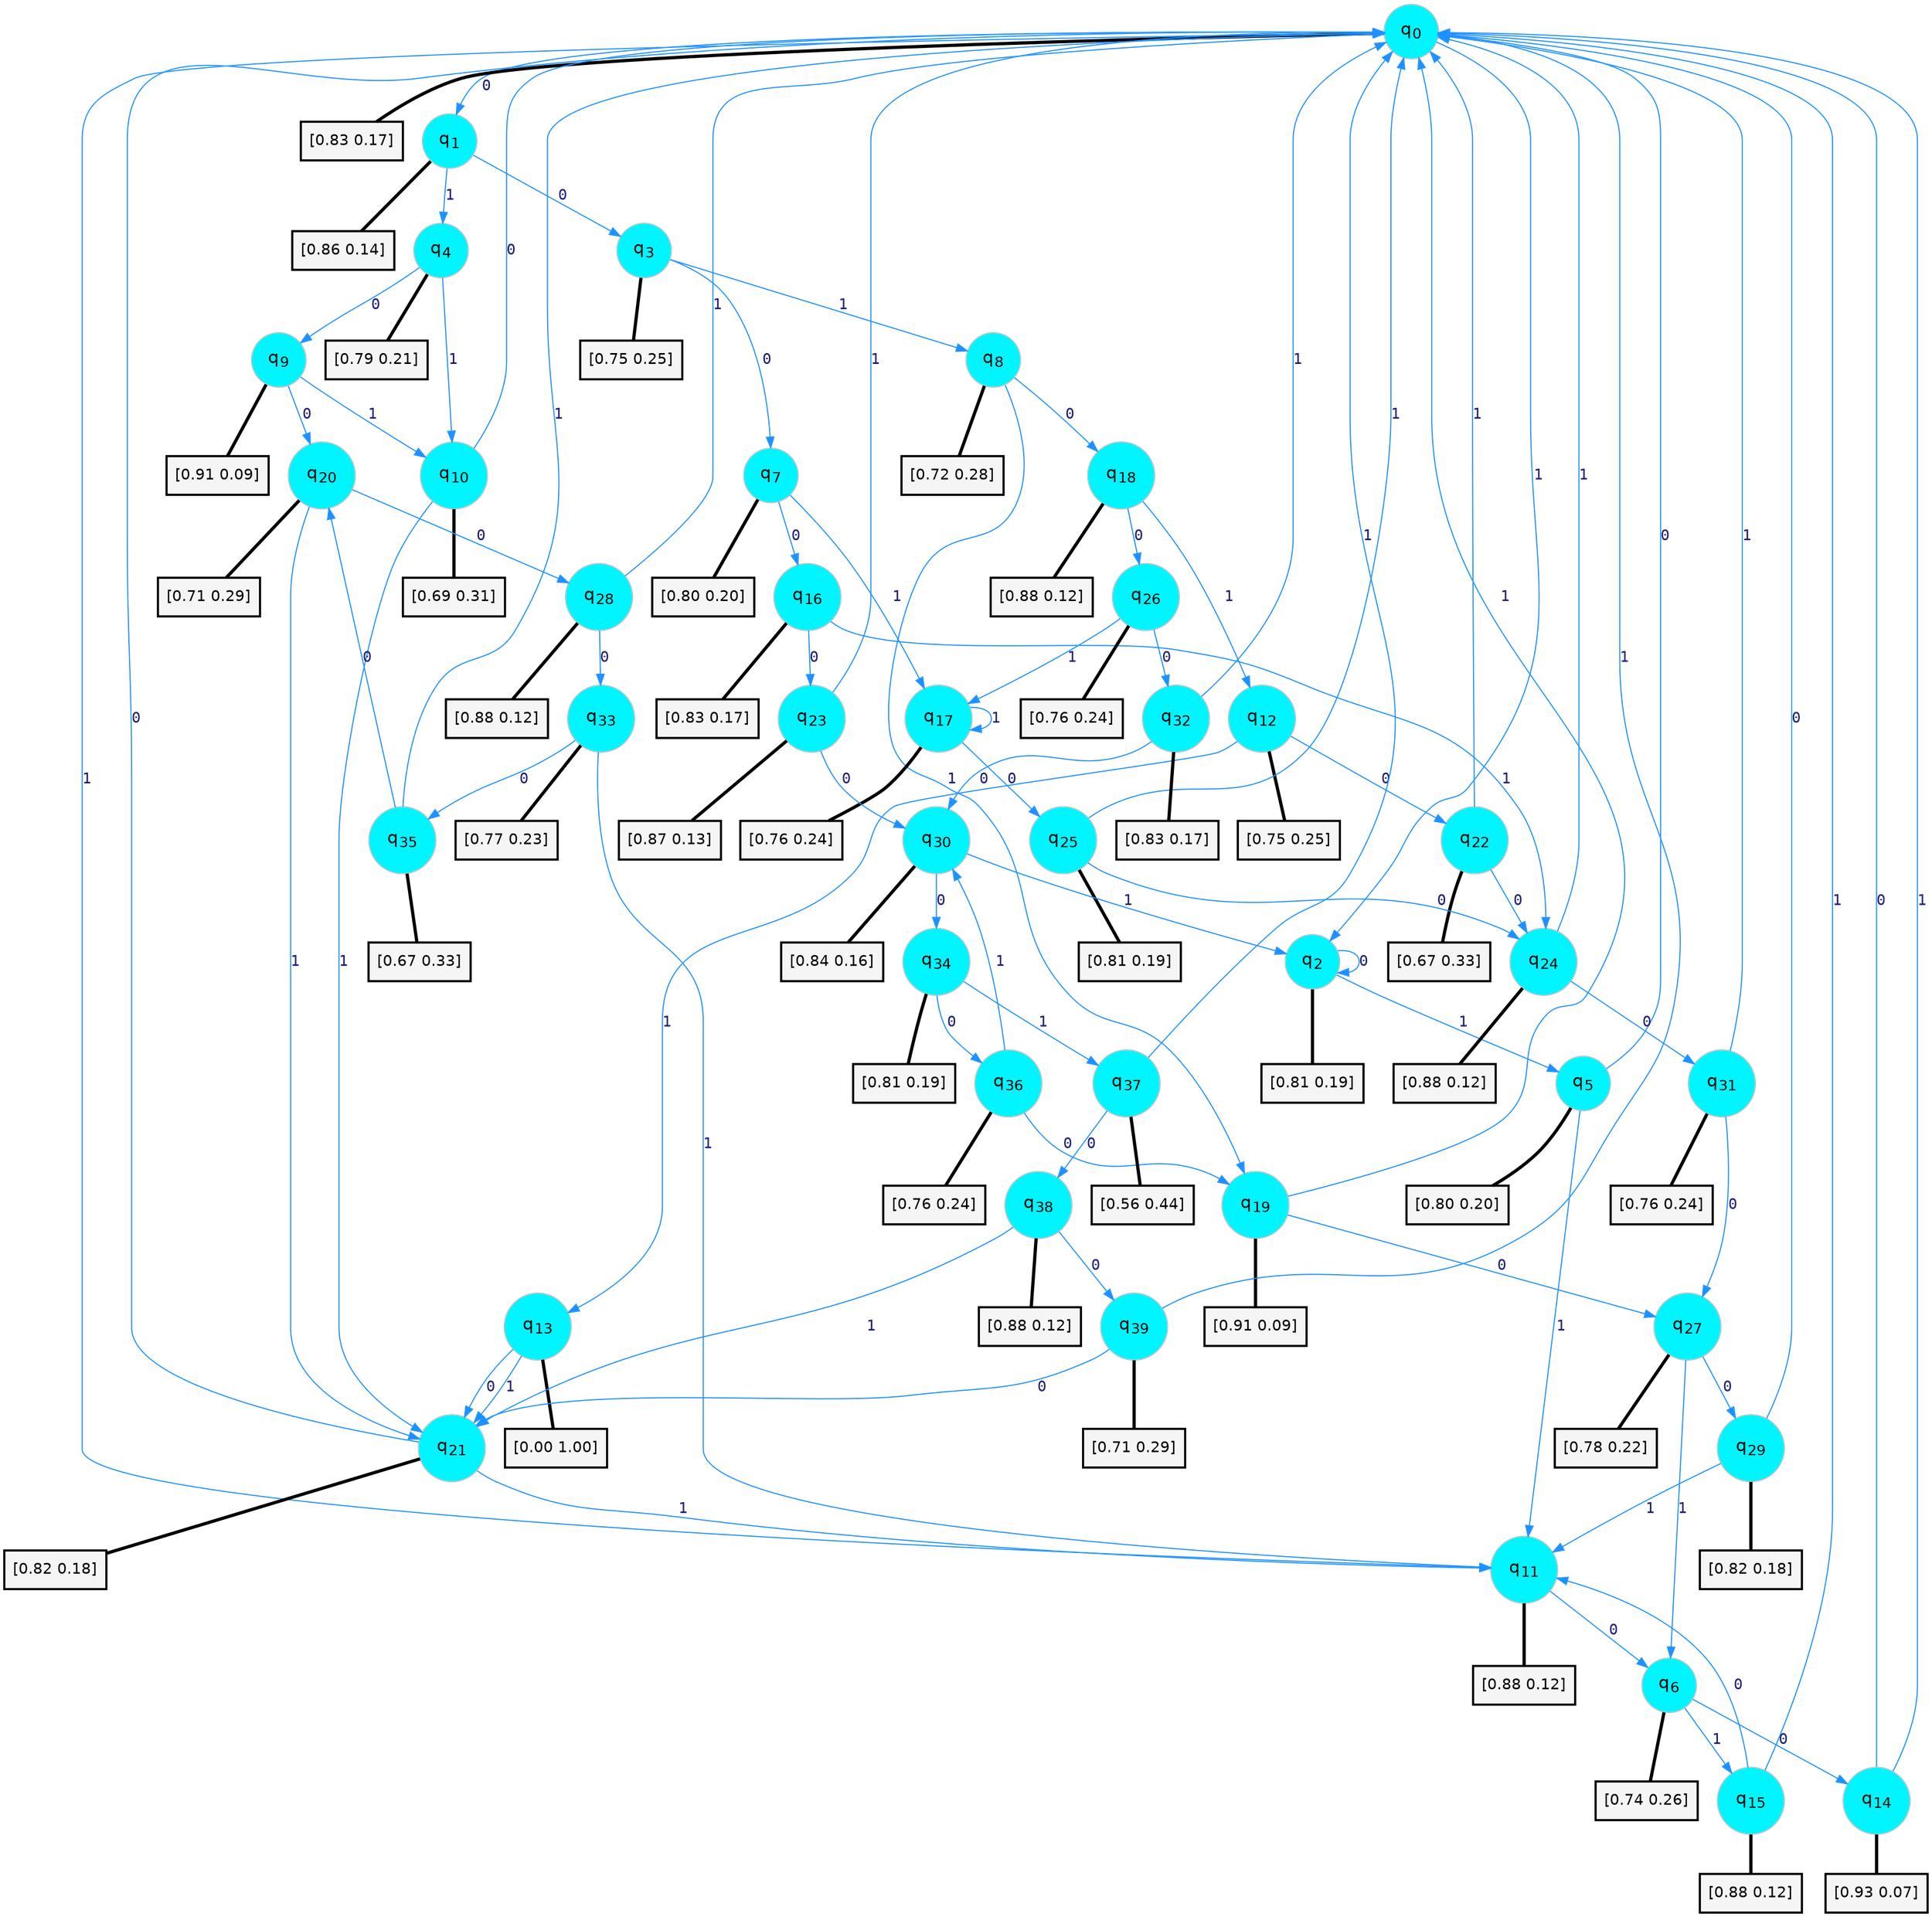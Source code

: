 digraph G {
graph [
bgcolor=transparent, dpi=300, rankdir=TD, size="40,25"];
node [
color=gray, fillcolor=turquoise1, fontcolor=black, fontname=Helvetica, fontsize=16, fontweight=bold, shape=circle, style=filled];
edge [
arrowsize=1, color=dodgerblue1, fontcolor=midnightblue, fontname=courier, fontweight=bold, penwidth=1, style=solid, weight=20];
0[label=<q<SUB>0</SUB>>];
1[label=<q<SUB>1</SUB>>];
2[label=<q<SUB>2</SUB>>];
3[label=<q<SUB>3</SUB>>];
4[label=<q<SUB>4</SUB>>];
5[label=<q<SUB>5</SUB>>];
6[label=<q<SUB>6</SUB>>];
7[label=<q<SUB>7</SUB>>];
8[label=<q<SUB>8</SUB>>];
9[label=<q<SUB>9</SUB>>];
10[label=<q<SUB>10</SUB>>];
11[label=<q<SUB>11</SUB>>];
12[label=<q<SUB>12</SUB>>];
13[label=<q<SUB>13</SUB>>];
14[label=<q<SUB>14</SUB>>];
15[label=<q<SUB>15</SUB>>];
16[label=<q<SUB>16</SUB>>];
17[label=<q<SUB>17</SUB>>];
18[label=<q<SUB>18</SUB>>];
19[label=<q<SUB>19</SUB>>];
20[label=<q<SUB>20</SUB>>];
21[label=<q<SUB>21</SUB>>];
22[label=<q<SUB>22</SUB>>];
23[label=<q<SUB>23</SUB>>];
24[label=<q<SUB>24</SUB>>];
25[label=<q<SUB>25</SUB>>];
26[label=<q<SUB>26</SUB>>];
27[label=<q<SUB>27</SUB>>];
28[label=<q<SUB>28</SUB>>];
29[label=<q<SUB>29</SUB>>];
30[label=<q<SUB>30</SUB>>];
31[label=<q<SUB>31</SUB>>];
32[label=<q<SUB>32</SUB>>];
33[label=<q<SUB>33</SUB>>];
34[label=<q<SUB>34</SUB>>];
35[label=<q<SUB>35</SUB>>];
36[label=<q<SUB>36</SUB>>];
37[label=<q<SUB>37</SUB>>];
38[label=<q<SUB>38</SUB>>];
39[label=<q<SUB>39</SUB>>];
40[label="[0.83 0.17]", shape=box,fontcolor=black, fontname=Helvetica, fontsize=14, penwidth=2, fillcolor=whitesmoke,color=black];
41[label="[0.86 0.14]", shape=box,fontcolor=black, fontname=Helvetica, fontsize=14, penwidth=2, fillcolor=whitesmoke,color=black];
42[label="[0.81 0.19]", shape=box,fontcolor=black, fontname=Helvetica, fontsize=14, penwidth=2, fillcolor=whitesmoke,color=black];
43[label="[0.75 0.25]", shape=box,fontcolor=black, fontname=Helvetica, fontsize=14, penwidth=2, fillcolor=whitesmoke,color=black];
44[label="[0.79 0.21]", shape=box,fontcolor=black, fontname=Helvetica, fontsize=14, penwidth=2, fillcolor=whitesmoke,color=black];
45[label="[0.80 0.20]", shape=box,fontcolor=black, fontname=Helvetica, fontsize=14, penwidth=2, fillcolor=whitesmoke,color=black];
46[label="[0.74 0.26]", shape=box,fontcolor=black, fontname=Helvetica, fontsize=14, penwidth=2, fillcolor=whitesmoke,color=black];
47[label="[0.80 0.20]", shape=box,fontcolor=black, fontname=Helvetica, fontsize=14, penwidth=2, fillcolor=whitesmoke,color=black];
48[label="[0.72 0.28]", shape=box,fontcolor=black, fontname=Helvetica, fontsize=14, penwidth=2, fillcolor=whitesmoke,color=black];
49[label="[0.91 0.09]", shape=box,fontcolor=black, fontname=Helvetica, fontsize=14, penwidth=2, fillcolor=whitesmoke,color=black];
50[label="[0.69 0.31]", shape=box,fontcolor=black, fontname=Helvetica, fontsize=14, penwidth=2, fillcolor=whitesmoke,color=black];
51[label="[0.88 0.12]", shape=box,fontcolor=black, fontname=Helvetica, fontsize=14, penwidth=2, fillcolor=whitesmoke,color=black];
52[label="[0.75 0.25]", shape=box,fontcolor=black, fontname=Helvetica, fontsize=14, penwidth=2, fillcolor=whitesmoke,color=black];
53[label="[0.00 1.00]", shape=box,fontcolor=black, fontname=Helvetica, fontsize=14, penwidth=2, fillcolor=whitesmoke,color=black];
54[label="[0.93 0.07]", shape=box,fontcolor=black, fontname=Helvetica, fontsize=14, penwidth=2, fillcolor=whitesmoke,color=black];
55[label="[0.88 0.12]", shape=box,fontcolor=black, fontname=Helvetica, fontsize=14, penwidth=2, fillcolor=whitesmoke,color=black];
56[label="[0.83 0.17]", shape=box,fontcolor=black, fontname=Helvetica, fontsize=14, penwidth=2, fillcolor=whitesmoke,color=black];
57[label="[0.76 0.24]", shape=box,fontcolor=black, fontname=Helvetica, fontsize=14, penwidth=2, fillcolor=whitesmoke,color=black];
58[label="[0.88 0.12]", shape=box,fontcolor=black, fontname=Helvetica, fontsize=14, penwidth=2, fillcolor=whitesmoke,color=black];
59[label="[0.91 0.09]", shape=box,fontcolor=black, fontname=Helvetica, fontsize=14, penwidth=2, fillcolor=whitesmoke,color=black];
60[label="[0.71 0.29]", shape=box,fontcolor=black, fontname=Helvetica, fontsize=14, penwidth=2, fillcolor=whitesmoke,color=black];
61[label="[0.82 0.18]", shape=box,fontcolor=black, fontname=Helvetica, fontsize=14, penwidth=2, fillcolor=whitesmoke,color=black];
62[label="[0.67 0.33]", shape=box,fontcolor=black, fontname=Helvetica, fontsize=14, penwidth=2, fillcolor=whitesmoke,color=black];
63[label="[0.87 0.13]", shape=box,fontcolor=black, fontname=Helvetica, fontsize=14, penwidth=2, fillcolor=whitesmoke,color=black];
64[label="[0.88 0.12]", shape=box,fontcolor=black, fontname=Helvetica, fontsize=14, penwidth=2, fillcolor=whitesmoke,color=black];
65[label="[0.81 0.19]", shape=box,fontcolor=black, fontname=Helvetica, fontsize=14, penwidth=2, fillcolor=whitesmoke,color=black];
66[label="[0.76 0.24]", shape=box,fontcolor=black, fontname=Helvetica, fontsize=14, penwidth=2, fillcolor=whitesmoke,color=black];
67[label="[0.78 0.22]", shape=box,fontcolor=black, fontname=Helvetica, fontsize=14, penwidth=2, fillcolor=whitesmoke,color=black];
68[label="[0.88 0.12]", shape=box,fontcolor=black, fontname=Helvetica, fontsize=14, penwidth=2, fillcolor=whitesmoke,color=black];
69[label="[0.82 0.18]", shape=box,fontcolor=black, fontname=Helvetica, fontsize=14, penwidth=2, fillcolor=whitesmoke,color=black];
70[label="[0.84 0.16]", shape=box,fontcolor=black, fontname=Helvetica, fontsize=14, penwidth=2, fillcolor=whitesmoke,color=black];
71[label="[0.76 0.24]", shape=box,fontcolor=black, fontname=Helvetica, fontsize=14, penwidth=2, fillcolor=whitesmoke,color=black];
72[label="[0.83 0.17]", shape=box,fontcolor=black, fontname=Helvetica, fontsize=14, penwidth=2, fillcolor=whitesmoke,color=black];
73[label="[0.77 0.23]", shape=box,fontcolor=black, fontname=Helvetica, fontsize=14, penwidth=2, fillcolor=whitesmoke,color=black];
74[label="[0.81 0.19]", shape=box,fontcolor=black, fontname=Helvetica, fontsize=14, penwidth=2, fillcolor=whitesmoke,color=black];
75[label="[0.67 0.33]", shape=box,fontcolor=black, fontname=Helvetica, fontsize=14, penwidth=2, fillcolor=whitesmoke,color=black];
76[label="[0.76 0.24]", shape=box,fontcolor=black, fontname=Helvetica, fontsize=14, penwidth=2, fillcolor=whitesmoke,color=black];
77[label="[0.56 0.44]", shape=box,fontcolor=black, fontname=Helvetica, fontsize=14, penwidth=2, fillcolor=whitesmoke,color=black];
78[label="[0.88 0.12]", shape=box,fontcolor=black, fontname=Helvetica, fontsize=14, penwidth=2, fillcolor=whitesmoke,color=black];
79[label="[0.71 0.29]", shape=box,fontcolor=black, fontname=Helvetica, fontsize=14, penwidth=2, fillcolor=whitesmoke,color=black];
0->1 [label=0];
0->2 [label=1];
0->40 [arrowhead=none, penwidth=3,color=black];
1->3 [label=0];
1->4 [label=1];
1->41 [arrowhead=none, penwidth=3,color=black];
2->2 [label=0];
2->5 [label=1];
2->42 [arrowhead=none, penwidth=3,color=black];
3->7 [label=0];
3->8 [label=1];
3->43 [arrowhead=none, penwidth=3,color=black];
4->9 [label=0];
4->10 [label=1];
4->44 [arrowhead=none, penwidth=3,color=black];
5->0 [label=0];
5->11 [label=1];
5->45 [arrowhead=none, penwidth=3,color=black];
6->14 [label=0];
6->15 [label=1];
6->46 [arrowhead=none, penwidth=3,color=black];
7->16 [label=0];
7->17 [label=1];
7->47 [arrowhead=none, penwidth=3,color=black];
8->18 [label=0];
8->19 [label=1];
8->48 [arrowhead=none, penwidth=3,color=black];
9->20 [label=0];
9->10 [label=1];
9->49 [arrowhead=none, penwidth=3,color=black];
10->0 [label=0];
10->21 [label=1];
10->50 [arrowhead=none, penwidth=3,color=black];
11->6 [label=0];
11->0 [label=1];
11->51 [arrowhead=none, penwidth=3,color=black];
12->22 [label=0];
12->13 [label=1];
12->52 [arrowhead=none, penwidth=3,color=black];
13->21 [label=0];
13->21 [label=1];
13->53 [arrowhead=none, penwidth=3,color=black];
14->0 [label=0];
14->0 [label=1];
14->54 [arrowhead=none, penwidth=3,color=black];
15->11 [label=0];
15->0 [label=1];
15->55 [arrowhead=none, penwidth=3,color=black];
16->23 [label=0];
16->24 [label=1];
16->56 [arrowhead=none, penwidth=3,color=black];
17->25 [label=0];
17->17 [label=1];
17->57 [arrowhead=none, penwidth=3,color=black];
18->26 [label=0];
18->12 [label=1];
18->58 [arrowhead=none, penwidth=3,color=black];
19->27 [label=0];
19->0 [label=1];
19->59 [arrowhead=none, penwidth=3,color=black];
20->28 [label=0];
20->21 [label=1];
20->60 [arrowhead=none, penwidth=3,color=black];
21->0 [label=0];
21->11 [label=1];
21->61 [arrowhead=none, penwidth=3,color=black];
22->24 [label=0];
22->0 [label=1];
22->62 [arrowhead=none, penwidth=3,color=black];
23->30 [label=0];
23->0 [label=1];
23->63 [arrowhead=none, penwidth=3,color=black];
24->31 [label=0];
24->0 [label=1];
24->64 [arrowhead=none, penwidth=3,color=black];
25->24 [label=0];
25->0 [label=1];
25->65 [arrowhead=none, penwidth=3,color=black];
26->32 [label=0];
26->17 [label=1];
26->66 [arrowhead=none, penwidth=3,color=black];
27->29 [label=0];
27->6 [label=1];
27->67 [arrowhead=none, penwidth=3,color=black];
28->33 [label=0];
28->0 [label=1];
28->68 [arrowhead=none, penwidth=3,color=black];
29->0 [label=0];
29->11 [label=1];
29->69 [arrowhead=none, penwidth=3,color=black];
30->34 [label=0];
30->2 [label=1];
30->70 [arrowhead=none, penwidth=3,color=black];
31->27 [label=0];
31->0 [label=1];
31->71 [arrowhead=none, penwidth=3,color=black];
32->30 [label=0];
32->0 [label=1];
32->72 [arrowhead=none, penwidth=3,color=black];
33->35 [label=0];
33->11 [label=1];
33->73 [arrowhead=none, penwidth=3,color=black];
34->36 [label=0];
34->37 [label=1];
34->74 [arrowhead=none, penwidth=3,color=black];
35->20 [label=0];
35->0 [label=1];
35->75 [arrowhead=none, penwidth=3,color=black];
36->19 [label=0];
36->30 [label=1];
36->76 [arrowhead=none, penwidth=3,color=black];
37->38 [label=0];
37->0 [label=1];
37->77 [arrowhead=none, penwidth=3,color=black];
38->39 [label=0];
38->21 [label=1];
38->78 [arrowhead=none, penwidth=3,color=black];
39->21 [label=0];
39->0 [label=1];
39->79 [arrowhead=none, penwidth=3,color=black];
}
